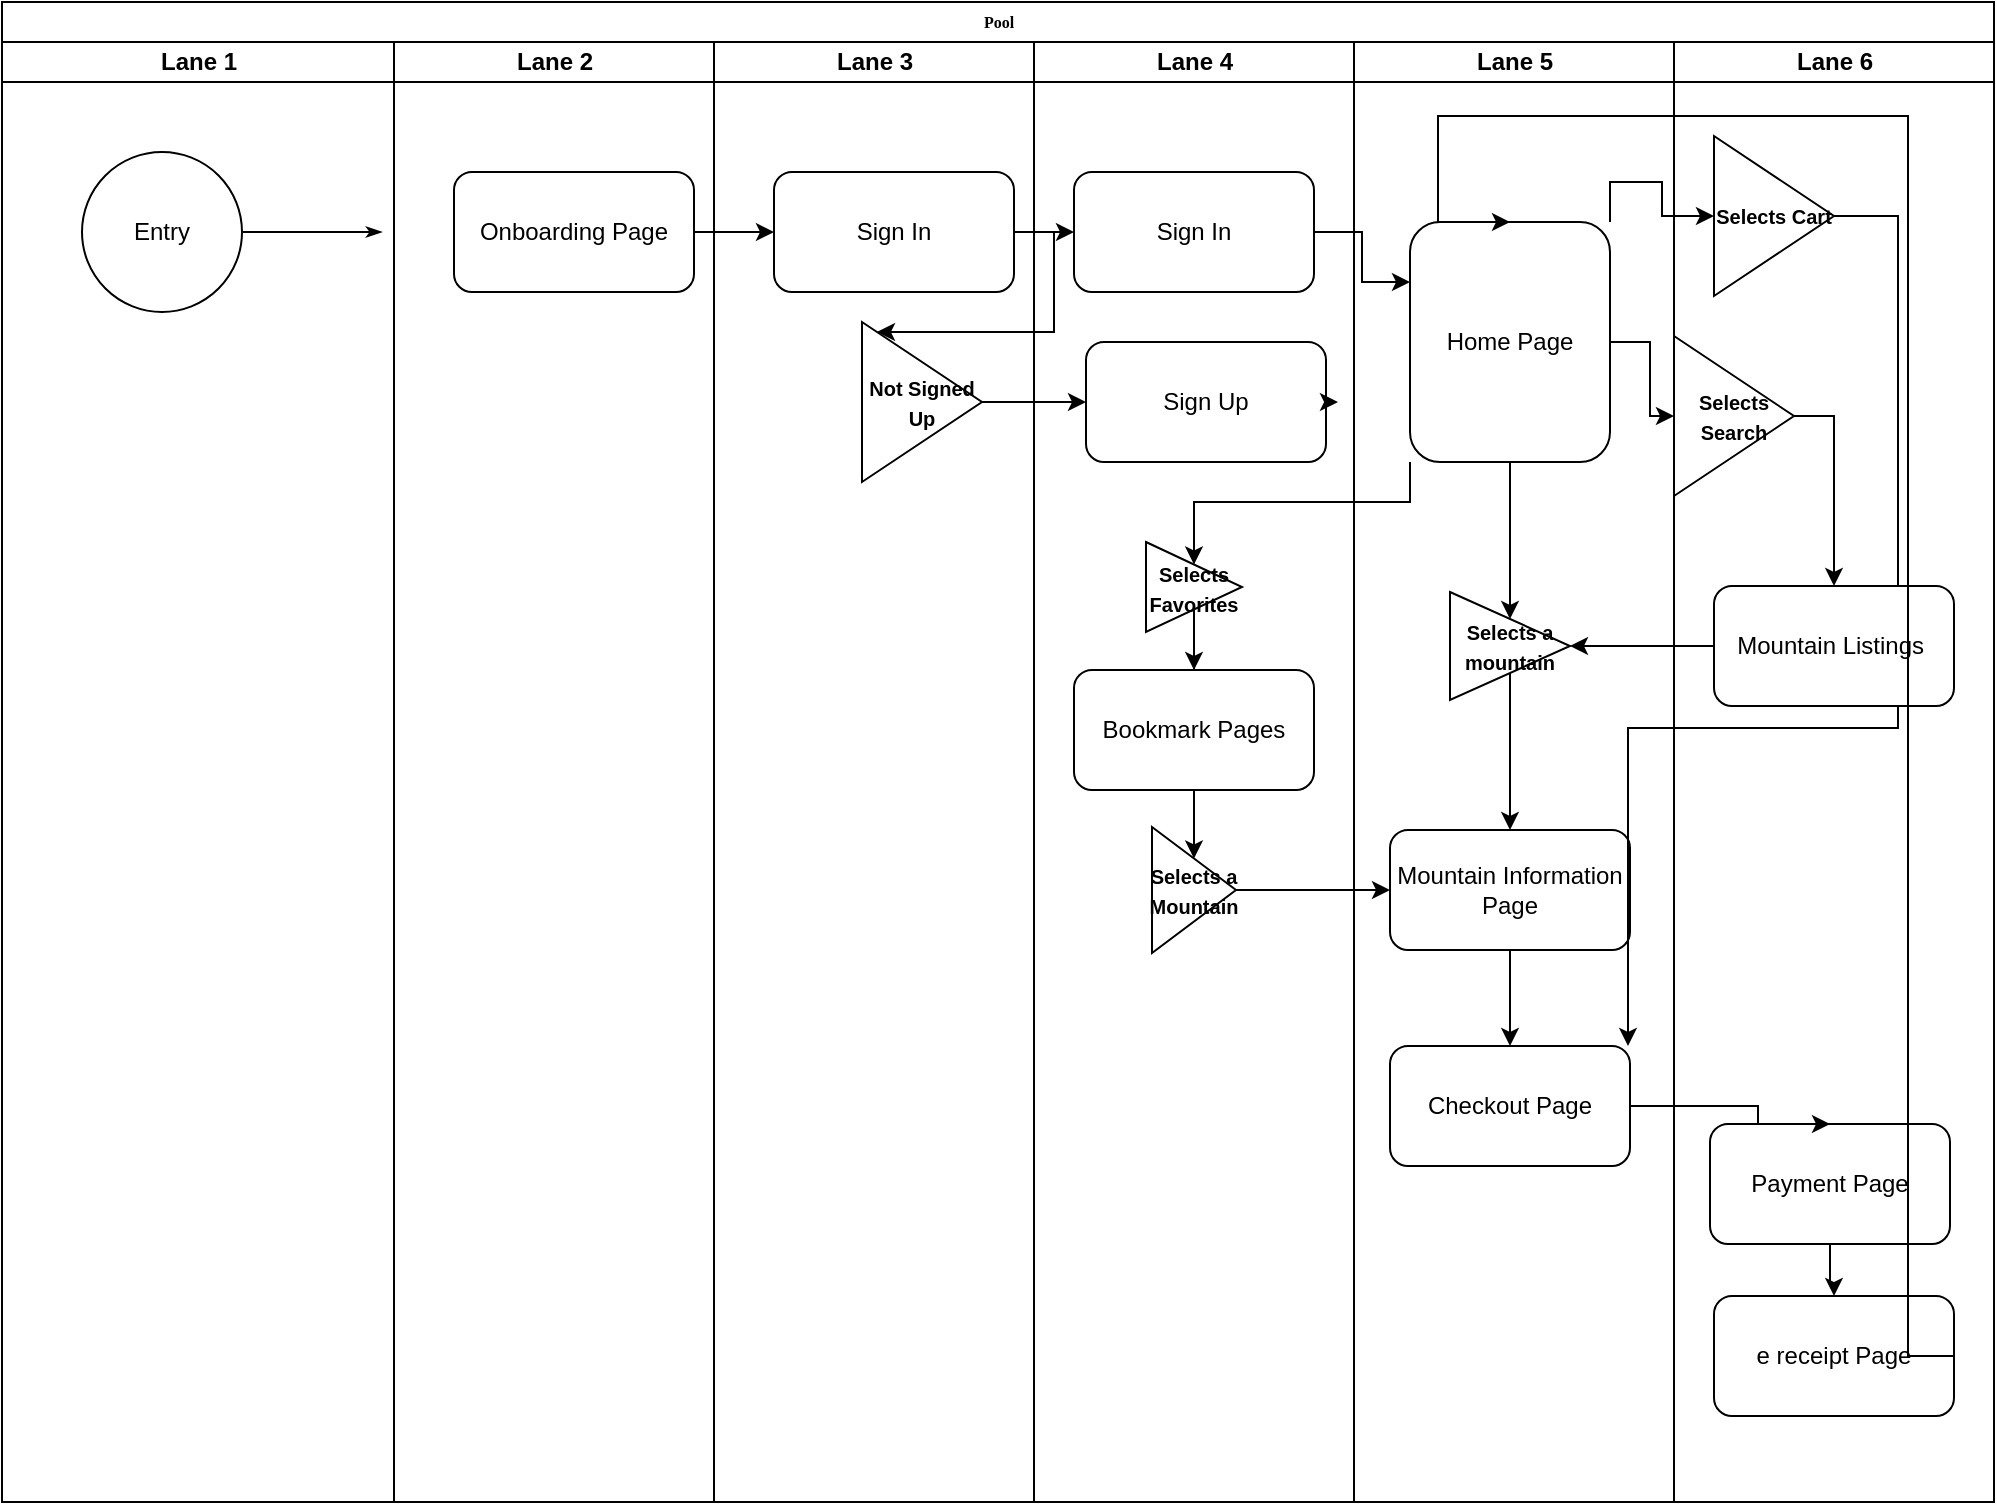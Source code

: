 <mxfile version="13.9.9" type="github">
  <diagram name="Page-1" id="74e2e168-ea6b-b213-b513-2b3c1d86103e">
    <mxGraphModel dx="23" dy="-359" grid="0" gridSize="10" guides="1" tooltips="1" connect="1" arrows="1" fold="1" page="0" pageScale="1" pageWidth="1100" pageHeight="850" background="#ffffff" math="0" shadow="0">
      <root>
        <mxCell id="0" />
        <mxCell id="1" parent="0" />
        <mxCell id="77e6c97f196da883-1" value="Pool" style="swimlane;html=1;childLayout=stackLayout;startSize=20;rounded=0;shadow=0;labelBackgroundColor=none;strokeWidth=1;fontFamily=Verdana;fontSize=8;align=center;" parent="1" vertex="1">
          <mxGeometry x="70" y="40" width="996" height="750" as="geometry">
            <mxRectangle x="70" y="40" width="47" height="20" as="alternateBounds" />
          </mxGeometry>
        </mxCell>
        <mxCell id="77e6c97f196da883-2" value="Lane 1" style="swimlane;html=1;startSize=20;" parent="77e6c97f196da883-1" vertex="1">
          <mxGeometry y="20" width="196" height="730" as="geometry" />
        </mxCell>
        <mxCell id="SZO6Ftw2i5ary1eEEIDR-2" value="Entry" style="ellipse;whiteSpace=wrap;html=1;aspect=fixed;" vertex="1" parent="77e6c97f196da883-2">
          <mxGeometry x="40" y="55" width="80" height="80" as="geometry" />
        </mxCell>
        <mxCell id="77e6c97f196da883-26" style="edgeStyle=orthogonalEdgeStyle;rounded=1;html=1;labelBackgroundColor=none;startArrow=none;startFill=0;startSize=5;endArrow=classicThin;endFill=1;endSize=5;jettySize=auto;orthogonalLoop=1;strokeWidth=1;fontFamily=Verdana;fontSize=8" parent="77e6c97f196da883-1" edge="1">
          <mxGeometry relative="1" as="geometry">
            <mxPoint x="120" y="115" as="sourcePoint" />
            <mxPoint x="190" y="115" as="targetPoint" />
          </mxGeometry>
        </mxCell>
        <mxCell id="77e6c97f196da883-3" value="Lane 2" style="swimlane;html=1;startSize=20;" parent="77e6c97f196da883-1" vertex="1">
          <mxGeometry x="196" y="20" width="160" height="730" as="geometry" />
        </mxCell>
        <mxCell id="SZO6Ftw2i5ary1eEEIDR-1" value="Onboarding Page" style="rounded=1;whiteSpace=wrap;html=1;" vertex="1" parent="77e6c97f196da883-3">
          <mxGeometry x="30" y="65" width="120" height="60" as="geometry" />
        </mxCell>
        <mxCell id="77e6c97f196da883-4" value="Lane 3" style="swimlane;html=1;startSize=20;" parent="77e6c97f196da883-1" vertex="1">
          <mxGeometry x="356" y="20" width="160" height="730" as="geometry" />
        </mxCell>
        <mxCell id="SZO6Ftw2i5ary1eEEIDR-3" value="Sign In" style="rounded=1;whiteSpace=wrap;html=1;" vertex="1" parent="77e6c97f196da883-4">
          <mxGeometry x="30" y="65" width="120" height="60" as="geometry" />
        </mxCell>
        <mxCell id="SZO6Ftw2i5ary1eEEIDR-5" value="&lt;font style=&quot;font-size: 10px&quot;&gt;&lt;b&gt;Not Signed Up&lt;/b&gt;&lt;/font&gt;" style="triangle;whiteSpace=wrap;html=1;rotation=0;" vertex="1" parent="77e6c97f196da883-4">
          <mxGeometry x="74" y="140" width="60" height="80" as="geometry" />
        </mxCell>
        <mxCell id="SZO6Ftw2i5ary1eEEIDR-6" style="edgeStyle=orthogonalEdgeStyle;rounded=0;orthogonalLoop=1;jettySize=auto;html=1;exitX=1;exitY=0.5;exitDx=0;exitDy=0;" edge="1" parent="77e6c97f196da883-4" source="SZO6Ftw2i5ary1eEEIDR-3" target="SZO6Ftw2i5ary1eEEIDR-5">
          <mxGeometry relative="1" as="geometry" />
        </mxCell>
        <mxCell id="77e6c97f196da883-5" value="Lane 4" style="swimlane;html=1;startSize=20;" parent="77e6c97f196da883-1" vertex="1">
          <mxGeometry x="516" y="20" width="160" height="730" as="geometry" />
        </mxCell>
        <mxCell id="SZO6Ftw2i5ary1eEEIDR-7" value="Sign In" style="rounded=1;whiteSpace=wrap;html=1;" vertex="1" parent="77e6c97f196da883-5">
          <mxGeometry x="20" y="65" width="120" height="60" as="geometry" />
        </mxCell>
        <mxCell id="SZO6Ftw2i5ary1eEEIDR-9" value="Sign Up" style="rounded=1;whiteSpace=wrap;html=1;" vertex="1" parent="77e6c97f196da883-5">
          <mxGeometry x="26" y="150" width="120" height="60" as="geometry" />
        </mxCell>
        <mxCell id="SZO6Ftw2i5ary1eEEIDR-36" style="edgeStyle=orthogonalEdgeStyle;rounded=0;orthogonalLoop=1;jettySize=auto;html=1;exitX=0.5;exitY=1;exitDx=0;exitDy=0;" edge="1" parent="77e6c97f196da883-5" source="SZO6Ftw2i5ary1eEEIDR-28" target="SZO6Ftw2i5ary1eEEIDR-31">
          <mxGeometry relative="1" as="geometry" />
        </mxCell>
        <mxCell id="SZO6Ftw2i5ary1eEEIDR-28" value="&lt;font style=&quot;font-size: 10px&quot;&gt;&lt;b&gt;Selects Favorites&lt;/b&gt;&lt;/font&gt;" style="triangle;whiteSpace=wrap;html=1;rotation=0;" vertex="1" parent="77e6c97f196da883-5">
          <mxGeometry x="56" y="250" width="48" height="45" as="geometry" />
        </mxCell>
        <mxCell id="SZO6Ftw2i5ary1eEEIDR-38" style="edgeStyle=orthogonalEdgeStyle;rounded=0;orthogonalLoop=1;jettySize=auto;html=1;exitX=0.5;exitY=1;exitDx=0;exitDy=0;" edge="1" parent="77e6c97f196da883-5" source="SZO6Ftw2i5ary1eEEIDR-31" target="SZO6Ftw2i5ary1eEEIDR-37">
          <mxGeometry relative="1" as="geometry" />
        </mxCell>
        <mxCell id="SZO6Ftw2i5ary1eEEIDR-31" value="Bookmark Pages" style="rounded=1;whiteSpace=wrap;html=1;" vertex="1" parent="77e6c97f196da883-5">
          <mxGeometry x="20" y="314" width="120" height="60" as="geometry" />
        </mxCell>
        <mxCell id="SZO6Ftw2i5ary1eEEIDR-37" value="&lt;font style=&quot;font-size: 10px&quot;&gt;&lt;b&gt;Selects a Mountain&lt;/b&gt;&lt;/font&gt;" style="triangle;whiteSpace=wrap;html=1;rotation=0;" vertex="1" parent="77e6c97f196da883-5">
          <mxGeometry x="59" y="392.5" width="42" height="63" as="geometry" />
        </mxCell>
        <mxCell id="77e6c97f196da883-6" value="Lane 5" style="swimlane;html=1;startSize=20;" parent="77e6c97f196da883-1" vertex="1">
          <mxGeometry x="676" y="20" width="160" height="730" as="geometry" />
        </mxCell>
        <mxCell id="SZO6Ftw2i5ary1eEEIDR-32" style="edgeStyle=orthogonalEdgeStyle;rounded=0;orthogonalLoop=1;jettySize=auto;html=1;exitX=0.5;exitY=1;exitDx=0;exitDy=0;entryX=0.5;entryY=0;entryDx=0;entryDy=0;" edge="1" parent="77e6c97f196da883-6" source="SZO6Ftw2i5ary1eEEIDR-11" target="SZO6Ftw2i5ary1eEEIDR-17">
          <mxGeometry relative="1" as="geometry" />
        </mxCell>
        <mxCell id="SZO6Ftw2i5ary1eEEIDR-11" value="Home Page" style="rounded=1;whiteSpace=wrap;html=1;" vertex="1" parent="77e6c97f196da883-6">
          <mxGeometry x="28" y="90" width="100" height="120" as="geometry" />
        </mxCell>
        <mxCell id="SZO6Ftw2i5ary1eEEIDR-19" style="edgeStyle=orthogonalEdgeStyle;rounded=0;orthogonalLoop=1;jettySize=auto;html=1;exitX=0.5;exitY=1;exitDx=0;exitDy=0;" edge="1" parent="77e6c97f196da883-6" source="SZO6Ftw2i5ary1eEEIDR-17" target="SZO6Ftw2i5ary1eEEIDR-18">
          <mxGeometry relative="1" as="geometry" />
        </mxCell>
        <mxCell id="SZO6Ftw2i5ary1eEEIDR-17" value="&lt;font style=&quot;font-size: 10px&quot;&gt;&lt;b&gt;Selects a mountain&lt;/b&gt;&lt;/font&gt;" style="triangle;whiteSpace=wrap;html=1;rotation=0;" vertex="1" parent="77e6c97f196da883-6">
          <mxGeometry x="48" y="275" width="60" height="54" as="geometry" />
        </mxCell>
        <mxCell id="SZO6Ftw2i5ary1eEEIDR-42" style="edgeStyle=orthogonalEdgeStyle;rounded=0;orthogonalLoop=1;jettySize=auto;html=1;exitX=0.5;exitY=1;exitDx=0;exitDy=0;entryX=0.5;entryY=0;entryDx=0;entryDy=0;" edge="1" parent="77e6c97f196da883-6" source="SZO6Ftw2i5ary1eEEIDR-18" target="SZO6Ftw2i5ary1eEEIDR-40">
          <mxGeometry relative="1" as="geometry" />
        </mxCell>
        <mxCell id="SZO6Ftw2i5ary1eEEIDR-18" value="Mountain Information Page" style="rounded=1;whiteSpace=wrap;html=1;" vertex="1" parent="77e6c97f196da883-6">
          <mxGeometry x="18" y="394" width="120" height="60" as="geometry" />
        </mxCell>
        <mxCell id="SZO6Ftw2i5ary1eEEIDR-40" value="Checkout Page" style="rounded=1;whiteSpace=wrap;html=1;" vertex="1" parent="77e6c97f196da883-6">
          <mxGeometry x="18" y="502" width="120" height="60" as="geometry" />
        </mxCell>
        <mxCell id="SZO6Ftw2i5ary1eEEIDR-4" style="edgeStyle=orthogonalEdgeStyle;rounded=0;orthogonalLoop=1;jettySize=auto;html=1;exitX=1;exitY=0.5;exitDx=0;exitDy=0;entryX=0;entryY=0.5;entryDx=0;entryDy=0;" edge="1" parent="77e6c97f196da883-1" source="SZO6Ftw2i5ary1eEEIDR-1" target="SZO6Ftw2i5ary1eEEIDR-3">
          <mxGeometry relative="1" as="geometry" />
        </mxCell>
        <mxCell id="SZO6Ftw2i5ary1eEEIDR-8" style="edgeStyle=orthogonalEdgeStyle;rounded=0;orthogonalLoop=1;jettySize=auto;html=1;exitX=1;exitY=0.5;exitDx=0;exitDy=0;entryX=0;entryY=0.5;entryDx=0;entryDy=0;" edge="1" parent="77e6c97f196da883-1" source="SZO6Ftw2i5ary1eEEIDR-3" target="SZO6Ftw2i5ary1eEEIDR-7">
          <mxGeometry relative="1" as="geometry" />
        </mxCell>
        <mxCell id="SZO6Ftw2i5ary1eEEIDR-10" style="edgeStyle=orthogonalEdgeStyle;rounded=0;orthogonalLoop=1;jettySize=auto;html=1;exitX=1;exitY=0.5;exitDx=0;exitDy=0;" edge="1" parent="77e6c97f196da883-1" source="SZO6Ftw2i5ary1eEEIDR-5" target="SZO6Ftw2i5ary1eEEIDR-9">
          <mxGeometry relative="1" as="geometry" />
        </mxCell>
        <mxCell id="SZO6Ftw2i5ary1eEEIDR-12" style="edgeStyle=orthogonalEdgeStyle;rounded=0;orthogonalLoop=1;jettySize=auto;html=1;exitX=1;exitY=0.5;exitDx=0;exitDy=0;" edge="1" parent="77e6c97f196da883-1" source="SZO6Ftw2i5ary1eEEIDR-9">
          <mxGeometry relative="1" as="geometry">
            <mxPoint x="668" y="200" as="targetPoint" />
          </mxGeometry>
        </mxCell>
        <mxCell id="SZO6Ftw2i5ary1eEEIDR-13" style="edgeStyle=orthogonalEdgeStyle;rounded=0;orthogonalLoop=1;jettySize=auto;html=1;exitX=1;exitY=0.5;exitDx=0;exitDy=0;entryX=0;entryY=0.25;entryDx=0;entryDy=0;" edge="1" parent="77e6c97f196da883-1" source="SZO6Ftw2i5ary1eEEIDR-7" target="SZO6Ftw2i5ary1eEEIDR-11">
          <mxGeometry relative="1" as="geometry" />
        </mxCell>
        <mxCell id="SZO6Ftw2i5ary1eEEIDR-29" style="edgeStyle=orthogonalEdgeStyle;rounded=0;orthogonalLoop=1;jettySize=auto;html=1;exitX=0;exitY=1;exitDx=0;exitDy=0;entryX=0.5;entryY=0;entryDx=0;entryDy=0;" edge="1" parent="77e6c97f196da883-1" source="SZO6Ftw2i5ary1eEEIDR-11" target="SZO6Ftw2i5ary1eEEIDR-28">
          <mxGeometry relative="1" as="geometry" />
        </mxCell>
        <mxCell id="SZO6Ftw2i5ary1eEEIDR-33" style="edgeStyle=orthogonalEdgeStyle;rounded=0;orthogonalLoop=1;jettySize=auto;html=1;exitX=1;exitY=0.5;exitDx=0;exitDy=0;" edge="1" parent="77e6c97f196da883-1" source="SZO6Ftw2i5ary1eEEIDR-11" target="SZO6Ftw2i5ary1eEEIDR-20">
          <mxGeometry relative="1" as="geometry" />
        </mxCell>
        <mxCell id="SZO6Ftw2i5ary1eEEIDR-35" style="edgeStyle=orthogonalEdgeStyle;rounded=0;orthogonalLoop=1;jettySize=auto;html=1;exitX=0;exitY=0.5;exitDx=0;exitDy=0;" edge="1" parent="77e6c97f196da883-1" source="SZO6Ftw2i5ary1eEEIDR-22" target="SZO6Ftw2i5ary1eEEIDR-17">
          <mxGeometry relative="1" as="geometry" />
        </mxCell>
        <mxCell id="SZO6Ftw2i5ary1eEEIDR-39" style="edgeStyle=orthogonalEdgeStyle;rounded=0;orthogonalLoop=1;jettySize=auto;html=1;exitX=1;exitY=0.5;exitDx=0;exitDy=0;entryX=0;entryY=0.5;entryDx=0;entryDy=0;" edge="1" parent="77e6c97f196da883-1" source="SZO6Ftw2i5ary1eEEIDR-37" target="SZO6Ftw2i5ary1eEEIDR-18">
          <mxGeometry relative="1" as="geometry" />
        </mxCell>
        <mxCell id="SZO6Ftw2i5ary1eEEIDR-44" style="edgeStyle=orthogonalEdgeStyle;rounded=0;orthogonalLoop=1;jettySize=auto;html=1;exitX=1;exitY=0;exitDx=0;exitDy=0;entryX=0;entryY=0.5;entryDx=0;entryDy=0;" edge="1" parent="77e6c97f196da883-1" source="SZO6Ftw2i5ary1eEEIDR-11" target="SZO6Ftw2i5ary1eEEIDR-43">
          <mxGeometry relative="1" as="geometry" />
        </mxCell>
        <mxCell id="SZO6Ftw2i5ary1eEEIDR-45" style="edgeStyle=orthogonalEdgeStyle;rounded=0;orthogonalLoop=1;jettySize=auto;html=1;exitX=1;exitY=0.5;exitDx=0;exitDy=0;" edge="1" parent="77e6c97f196da883-1" source="SZO6Ftw2i5ary1eEEIDR-43" target="SZO6Ftw2i5ary1eEEIDR-40">
          <mxGeometry relative="1" as="geometry">
            <Array as="points">
              <mxPoint x="948" y="107" />
              <mxPoint x="948" y="363" />
              <mxPoint x="813" y="363" />
              <mxPoint x="813" y="552" />
            </Array>
          </mxGeometry>
        </mxCell>
        <mxCell id="77e6c97f196da883-7" value="Lane 6" style="swimlane;html=1;startSize=20;" parent="77e6c97f196da883-1" vertex="1">
          <mxGeometry x="836" y="20" width="160" height="730" as="geometry" />
        </mxCell>
        <mxCell id="SZO6Ftw2i5ary1eEEIDR-34" style="edgeStyle=orthogonalEdgeStyle;rounded=0;orthogonalLoop=1;jettySize=auto;html=1;exitX=1;exitY=0.5;exitDx=0;exitDy=0;entryX=0.5;entryY=0;entryDx=0;entryDy=0;" edge="1" parent="77e6c97f196da883-7" source="SZO6Ftw2i5ary1eEEIDR-20" target="SZO6Ftw2i5ary1eEEIDR-22">
          <mxGeometry relative="1" as="geometry" />
        </mxCell>
        <mxCell id="SZO6Ftw2i5ary1eEEIDR-20" value="&lt;font style=&quot;font-size: 10px&quot;&gt;&lt;b&gt;Selects Search&lt;/b&gt;&lt;/font&gt;" style="triangle;whiteSpace=wrap;html=1;rotation=0;" vertex="1" parent="77e6c97f196da883-7">
          <mxGeometry y="147" width="60" height="80" as="geometry" />
        </mxCell>
        <mxCell id="SZO6Ftw2i5ary1eEEIDR-22" value="Mountain Listings&amp;nbsp;" style="rounded=1;whiteSpace=wrap;html=1;" vertex="1" parent="77e6c97f196da883-7">
          <mxGeometry x="20" y="272" width="120" height="60" as="geometry" />
        </mxCell>
        <mxCell id="SZO6Ftw2i5ary1eEEIDR-48" style="edgeStyle=orthogonalEdgeStyle;rounded=0;orthogonalLoop=1;jettySize=auto;html=1;exitX=0.5;exitY=1;exitDx=0;exitDy=0;" edge="1" parent="77e6c97f196da883-7" source="SZO6Ftw2i5ary1eEEIDR-41" target="SZO6Ftw2i5ary1eEEIDR-47">
          <mxGeometry relative="1" as="geometry" />
        </mxCell>
        <mxCell id="SZO6Ftw2i5ary1eEEIDR-41" value="Payment Page" style="rounded=1;whiteSpace=wrap;html=1;" vertex="1" parent="77e6c97f196da883-7">
          <mxGeometry x="18" y="541" width="120" height="60" as="geometry" />
        </mxCell>
        <mxCell id="SZO6Ftw2i5ary1eEEIDR-43" value="&lt;font style=&quot;font-size: 10px&quot;&gt;&lt;b&gt;Selects Cart&lt;/b&gt;&lt;/font&gt;" style="triangle;whiteSpace=wrap;html=1;rotation=0;" vertex="1" parent="77e6c97f196da883-7">
          <mxGeometry x="20" y="47" width="60" height="80" as="geometry" />
        </mxCell>
        <mxCell id="SZO6Ftw2i5ary1eEEIDR-47" value="e receipt Page" style="rounded=1;whiteSpace=wrap;html=1;" vertex="1" parent="77e6c97f196da883-7">
          <mxGeometry x="20" y="627" width="120" height="60" as="geometry" />
        </mxCell>
        <mxCell id="SZO6Ftw2i5ary1eEEIDR-46" style="edgeStyle=orthogonalEdgeStyle;rounded=0;orthogonalLoop=1;jettySize=auto;html=1;exitX=1;exitY=0.5;exitDx=0;exitDy=0;entryX=0.5;entryY=0;entryDx=0;entryDy=0;" edge="1" parent="77e6c97f196da883-1" source="SZO6Ftw2i5ary1eEEIDR-40" target="SZO6Ftw2i5ary1eEEIDR-41">
          <mxGeometry relative="1" as="geometry">
            <Array as="points">
              <mxPoint x="878" y="552" />
            </Array>
          </mxGeometry>
        </mxCell>
        <mxCell id="SZO6Ftw2i5ary1eEEIDR-51" style="edgeStyle=orthogonalEdgeStyle;rounded=0;orthogonalLoop=1;jettySize=auto;html=1;exitX=1;exitY=0.5;exitDx=0;exitDy=0;entryX=0.5;entryY=0;entryDx=0;entryDy=0;" edge="1" parent="77e6c97f196da883-1" source="SZO6Ftw2i5ary1eEEIDR-47" target="SZO6Ftw2i5ary1eEEIDR-11">
          <mxGeometry relative="1" as="geometry">
            <Array as="points">
              <mxPoint x="953" y="677" />
              <mxPoint x="953" y="57" />
              <mxPoint x="718" y="57" />
            </Array>
          </mxGeometry>
        </mxCell>
      </root>
    </mxGraphModel>
  </diagram>
</mxfile>
